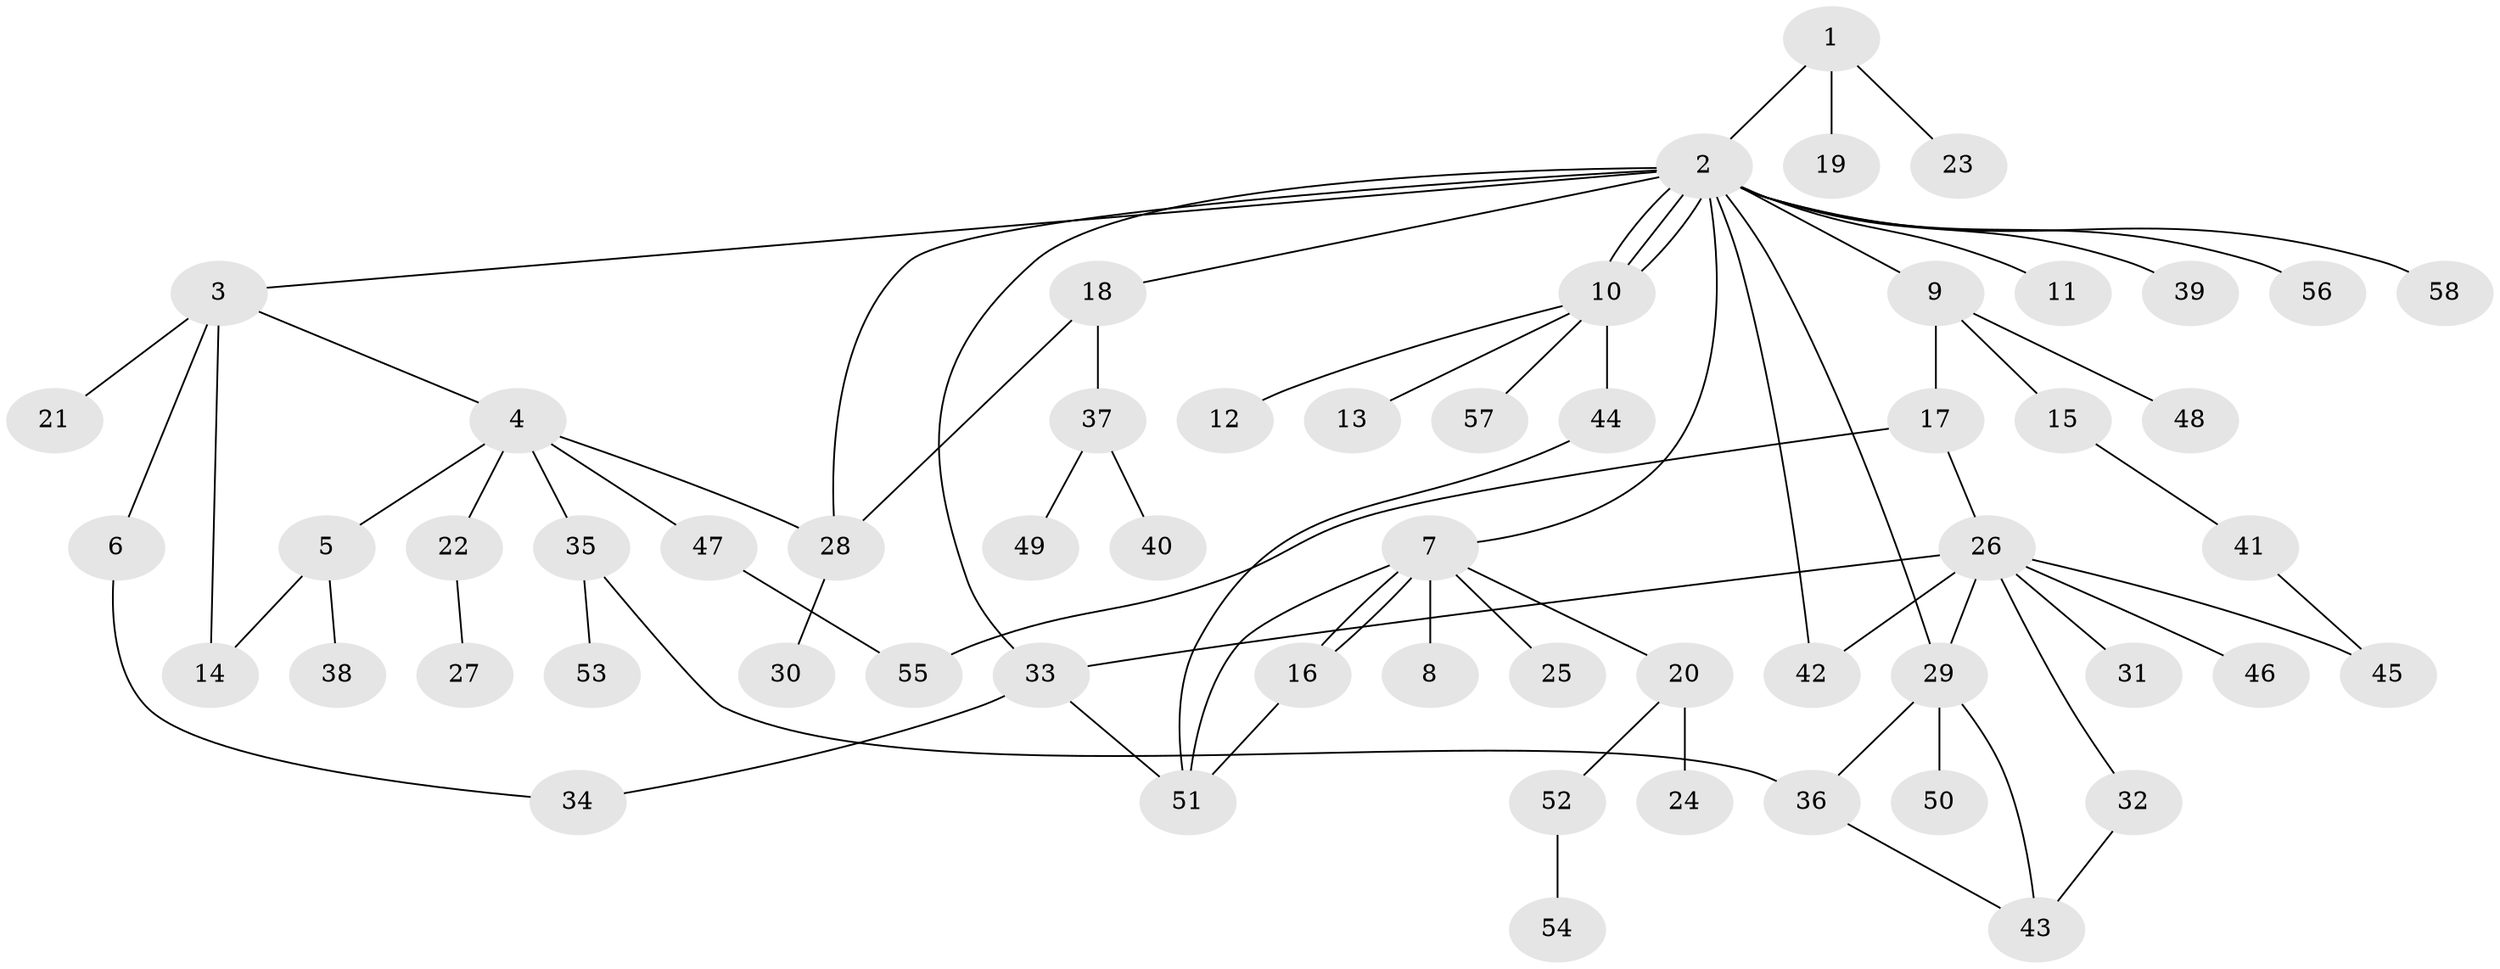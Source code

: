 // Generated by graph-tools (version 1.1) at 2025/01/03/09/25 03:01:49]
// undirected, 58 vertices, 75 edges
graph export_dot {
graph [start="1"]
  node [color=gray90,style=filled];
  1;
  2;
  3;
  4;
  5;
  6;
  7;
  8;
  9;
  10;
  11;
  12;
  13;
  14;
  15;
  16;
  17;
  18;
  19;
  20;
  21;
  22;
  23;
  24;
  25;
  26;
  27;
  28;
  29;
  30;
  31;
  32;
  33;
  34;
  35;
  36;
  37;
  38;
  39;
  40;
  41;
  42;
  43;
  44;
  45;
  46;
  47;
  48;
  49;
  50;
  51;
  52;
  53;
  54;
  55;
  56;
  57;
  58;
  1 -- 2;
  1 -- 19;
  1 -- 23;
  2 -- 3;
  2 -- 7;
  2 -- 9;
  2 -- 10;
  2 -- 10;
  2 -- 10;
  2 -- 11;
  2 -- 18;
  2 -- 28;
  2 -- 29;
  2 -- 33;
  2 -- 39;
  2 -- 42;
  2 -- 56;
  2 -- 58;
  3 -- 4;
  3 -- 6;
  3 -- 14;
  3 -- 21;
  4 -- 5;
  4 -- 22;
  4 -- 28;
  4 -- 35;
  4 -- 47;
  5 -- 14;
  5 -- 38;
  6 -- 34;
  7 -- 8;
  7 -- 16;
  7 -- 16;
  7 -- 20;
  7 -- 25;
  7 -- 51;
  9 -- 15;
  9 -- 17;
  9 -- 48;
  10 -- 12;
  10 -- 13;
  10 -- 44;
  10 -- 57;
  15 -- 41;
  16 -- 51;
  17 -- 26;
  17 -- 55;
  18 -- 28;
  18 -- 37;
  20 -- 24;
  20 -- 52;
  22 -- 27;
  26 -- 29;
  26 -- 31;
  26 -- 32;
  26 -- 33;
  26 -- 42;
  26 -- 45;
  26 -- 46;
  28 -- 30;
  29 -- 36;
  29 -- 43;
  29 -- 50;
  32 -- 43;
  33 -- 34;
  33 -- 51;
  35 -- 36;
  35 -- 53;
  36 -- 43;
  37 -- 40;
  37 -- 49;
  41 -- 45;
  44 -- 51;
  47 -- 55;
  52 -- 54;
}

